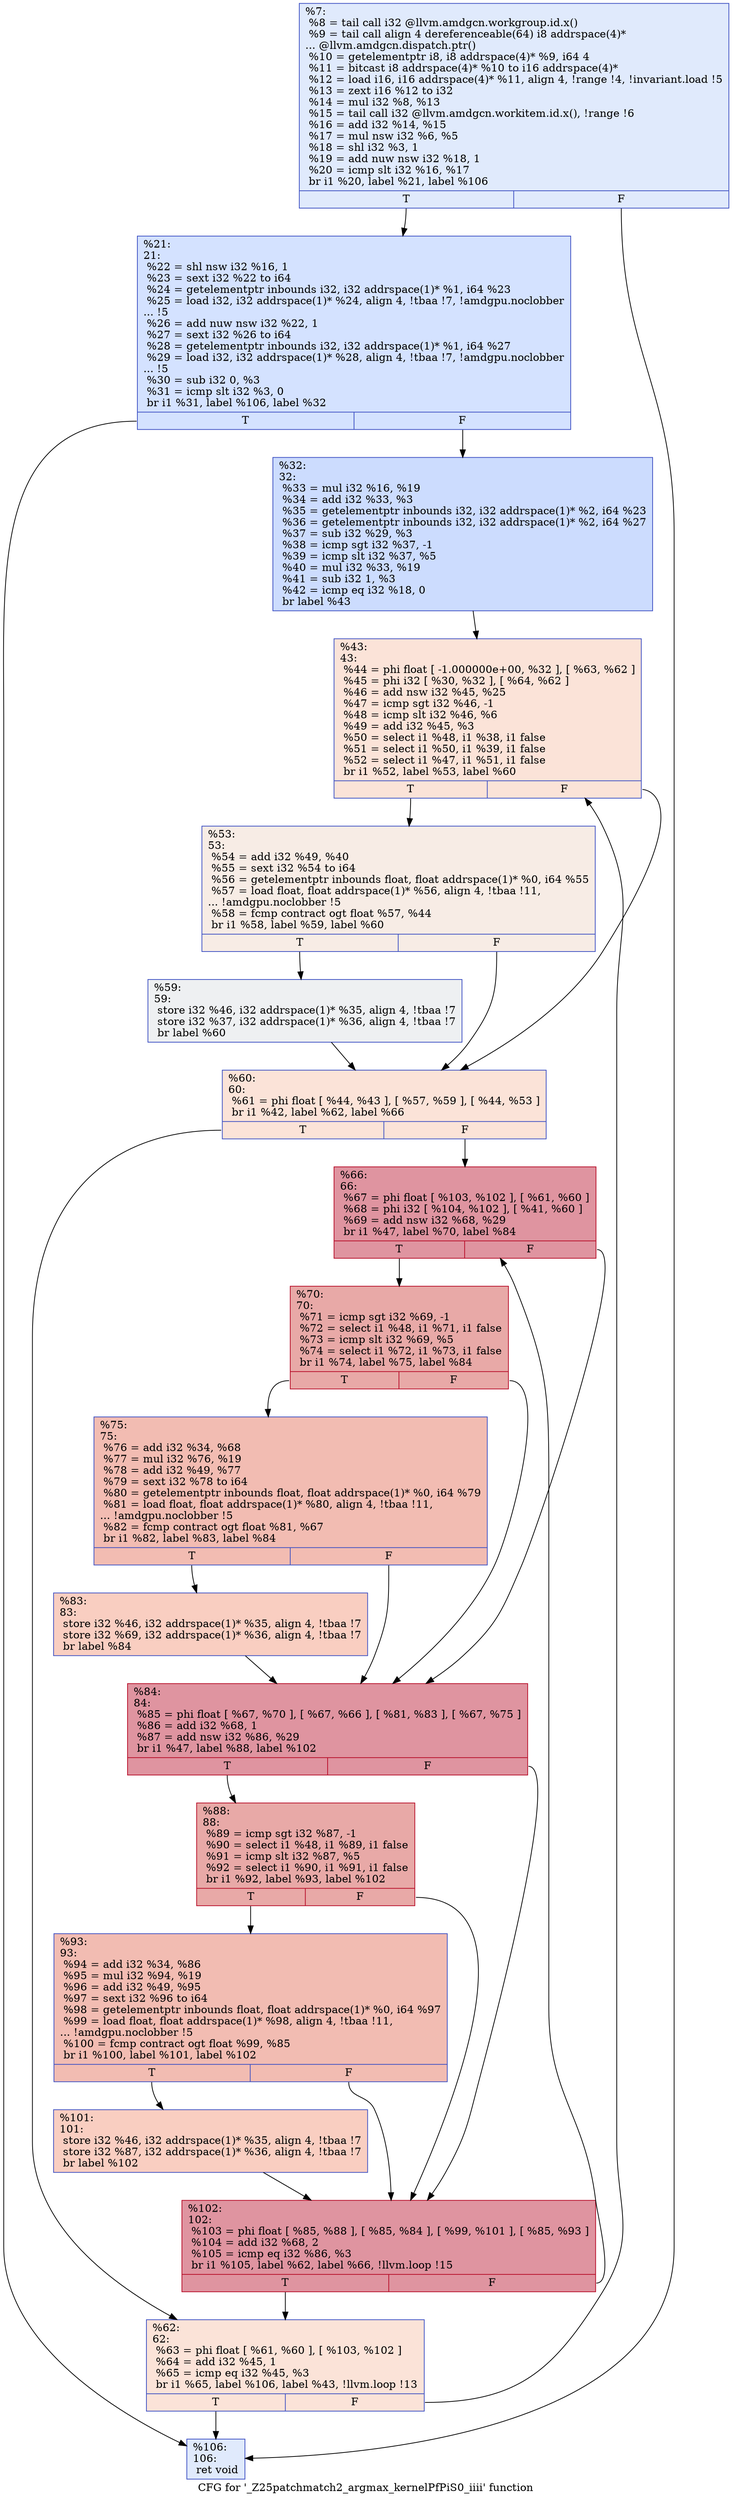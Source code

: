 digraph "CFG for '_Z25patchmatch2_argmax_kernelPfPiS0_iiii' function" {
	label="CFG for '_Z25patchmatch2_argmax_kernelPfPiS0_iiii' function";

	Node0x5936310 [shape=record,color="#3d50c3ff", style=filled, fillcolor="#b9d0f970",label="{%7:\l  %8 = tail call i32 @llvm.amdgcn.workgroup.id.x()\l  %9 = tail call align 4 dereferenceable(64) i8 addrspace(4)*\l... @llvm.amdgcn.dispatch.ptr()\l  %10 = getelementptr i8, i8 addrspace(4)* %9, i64 4\l  %11 = bitcast i8 addrspace(4)* %10 to i16 addrspace(4)*\l  %12 = load i16, i16 addrspace(4)* %11, align 4, !range !4, !invariant.load !5\l  %13 = zext i16 %12 to i32\l  %14 = mul i32 %8, %13\l  %15 = tail call i32 @llvm.amdgcn.workitem.id.x(), !range !6\l  %16 = add i32 %14, %15\l  %17 = mul nsw i32 %6, %5\l  %18 = shl i32 %3, 1\l  %19 = add nuw nsw i32 %18, 1\l  %20 = icmp slt i32 %16, %17\l  br i1 %20, label %21, label %106\l|{<s0>T|<s1>F}}"];
	Node0x5936310:s0 -> Node0x5938430;
	Node0x5936310:s1 -> Node0x59384c0;
	Node0x5938430 [shape=record,color="#3d50c3ff", style=filled, fillcolor="#9ebeff70",label="{%21:\l21:                                               \l  %22 = shl nsw i32 %16, 1\l  %23 = sext i32 %22 to i64\l  %24 = getelementptr inbounds i32, i32 addrspace(1)* %1, i64 %23\l  %25 = load i32, i32 addrspace(1)* %24, align 4, !tbaa !7, !amdgpu.noclobber\l... !5\l  %26 = add nuw nsw i32 %22, 1\l  %27 = sext i32 %26 to i64\l  %28 = getelementptr inbounds i32, i32 addrspace(1)* %1, i64 %27\l  %29 = load i32, i32 addrspace(1)* %28, align 4, !tbaa !7, !amdgpu.noclobber\l... !5\l  %30 = sub i32 0, %3\l  %31 = icmp slt i32 %3, 0\l  br i1 %31, label %106, label %32\l|{<s0>T|<s1>F}}"];
	Node0x5938430:s0 -> Node0x59384c0;
	Node0x5938430:s1 -> Node0x5939950;
	Node0x5939950 [shape=record,color="#3d50c3ff", style=filled, fillcolor="#8caffe70",label="{%32:\l32:                                               \l  %33 = mul i32 %16, %19\l  %34 = add i32 %33, %3\l  %35 = getelementptr inbounds i32, i32 addrspace(1)* %2, i64 %23\l  %36 = getelementptr inbounds i32, i32 addrspace(1)* %2, i64 %27\l  %37 = sub i32 %29, %3\l  %38 = icmp sgt i32 %37, -1\l  %39 = icmp slt i32 %37, %5\l  %40 = mul i32 %33, %19\l  %41 = sub i32 1, %3\l  %42 = icmp eq i32 %18, 0\l  br label %43\l}"];
	Node0x5939950 -> Node0x5938230;
	Node0x5938230 [shape=record,color="#3d50c3ff", style=filled, fillcolor="#f6bfa670",label="{%43:\l43:                                               \l  %44 = phi float [ -1.000000e+00, %32 ], [ %63, %62 ]\l  %45 = phi i32 [ %30, %32 ], [ %64, %62 ]\l  %46 = add nsw i32 %45, %25\l  %47 = icmp sgt i32 %46, -1\l  %48 = icmp slt i32 %46, %6\l  %49 = add i32 %45, %3\l  %50 = select i1 %48, i1 %38, i1 false\l  %51 = select i1 %50, i1 %39, i1 false\l  %52 = select i1 %47, i1 %51, i1 false\l  br i1 %52, label %53, label %60\l|{<s0>T|<s1>F}}"];
	Node0x5938230:s0 -> Node0x593b3a0;
	Node0x5938230:s1 -> Node0x593b430;
	Node0x593b3a0 [shape=record,color="#3d50c3ff", style=filled, fillcolor="#ecd3c570",label="{%53:\l53:                                               \l  %54 = add i32 %49, %40\l  %55 = sext i32 %54 to i64\l  %56 = getelementptr inbounds float, float addrspace(1)* %0, i64 %55\l  %57 = load float, float addrspace(1)* %56, align 4, !tbaa !11,\l... !amdgpu.noclobber !5\l  %58 = fcmp contract ogt float %57, %44\l  br i1 %58, label %59, label %60\l|{<s0>T|<s1>F}}"];
	Node0x593b3a0:s0 -> Node0x593b980;
	Node0x593b3a0:s1 -> Node0x593b430;
	Node0x593b980 [shape=record,color="#3d50c3ff", style=filled, fillcolor="#d9dce170",label="{%59:\l59:                                               \l  store i32 %46, i32 addrspace(1)* %35, align 4, !tbaa !7\l  store i32 %37, i32 addrspace(1)* %36, align 4, !tbaa !7\l  br label %60\l}"];
	Node0x593b980 -> Node0x593b430;
	Node0x593b430 [shape=record,color="#3d50c3ff", style=filled, fillcolor="#f6bfa670",label="{%60:\l60:                                               \l  %61 = phi float [ %44, %43 ], [ %57, %59 ], [ %44, %53 ]\l  br i1 %42, label %62, label %66\l|{<s0>T|<s1>F}}"];
	Node0x593b430:s0 -> Node0x593acc0;
	Node0x593b430:s1 -> Node0x593bd20;
	Node0x593acc0 [shape=record,color="#3d50c3ff", style=filled, fillcolor="#f6bfa670",label="{%62:\l62:                                               \l  %63 = phi float [ %61, %60 ], [ %103, %102 ]\l  %64 = add i32 %45, 1\l  %65 = icmp eq i32 %45, %3\l  br i1 %65, label %106, label %43, !llvm.loop !13\l|{<s0>T|<s1>F}}"];
	Node0x593acc0:s0 -> Node0x59384c0;
	Node0x593acc0:s1 -> Node0x5938230;
	Node0x593bd20 [shape=record,color="#b70d28ff", style=filled, fillcolor="#b70d2870",label="{%66:\l66:                                               \l  %67 = phi float [ %103, %102 ], [ %61, %60 ]\l  %68 = phi i32 [ %104, %102 ], [ %41, %60 ]\l  %69 = add nsw i32 %68, %29\l  br i1 %47, label %70, label %84\l|{<s0>T|<s1>F}}"];
	Node0x593bd20:s0 -> Node0x593c5e0;
	Node0x593bd20:s1 -> Node0x593c670;
	Node0x593c5e0 [shape=record,color="#b70d28ff", style=filled, fillcolor="#ca3b3770",label="{%70:\l70:                                               \l  %71 = icmp sgt i32 %69, -1\l  %72 = select i1 %48, i1 %71, i1 false\l  %73 = icmp slt i32 %69, %5\l  %74 = select i1 %72, i1 %73, i1 false\l  br i1 %74, label %75, label %84\l|{<s0>T|<s1>F}}"];
	Node0x593c5e0:s0 -> Node0x593ca30;
	Node0x593c5e0:s1 -> Node0x593c670;
	Node0x593ca30 [shape=record,color="#3d50c3ff", style=filled, fillcolor="#e1675170",label="{%75:\l75:                                               \l  %76 = add i32 %34, %68\l  %77 = mul i32 %76, %19\l  %78 = add i32 %49, %77\l  %79 = sext i32 %78 to i64\l  %80 = getelementptr inbounds float, float addrspace(1)* %0, i64 %79\l  %81 = load float, float addrspace(1)* %80, align 4, !tbaa !11,\l... !amdgpu.noclobber !5\l  %82 = fcmp contract ogt float %81, %67\l  br i1 %82, label %83, label %84\l|{<s0>T|<s1>F}}"];
	Node0x593ca30:s0 -> Node0x593d500;
	Node0x593ca30:s1 -> Node0x593c670;
	Node0x593d500 [shape=record,color="#3d50c3ff", style=filled, fillcolor="#f2907270",label="{%83:\l83:                                               \l  store i32 %46, i32 addrspace(1)* %35, align 4, !tbaa !7\l  store i32 %69, i32 addrspace(1)* %36, align 4, !tbaa !7\l  br label %84\l}"];
	Node0x593d500 -> Node0x593c670;
	Node0x593c670 [shape=record,color="#b70d28ff", style=filled, fillcolor="#b70d2870",label="{%84:\l84:                                               \l  %85 = phi float [ %67, %70 ], [ %67, %66 ], [ %81, %83 ], [ %67, %75 ]\l  %86 = add i32 %68, 1\l  %87 = add nsw i32 %86, %29\l  br i1 %47, label %88, label %102\l|{<s0>T|<s1>F}}"];
	Node0x593c670:s0 -> Node0x593d9f0;
	Node0x593c670:s1 -> Node0x593be20;
	Node0x593d9f0 [shape=record,color="#b70d28ff", style=filled, fillcolor="#ca3b3770",label="{%88:\l88:                                               \l  %89 = icmp sgt i32 %87, -1\l  %90 = select i1 %48, i1 %89, i1 false\l  %91 = icmp slt i32 %87, %5\l  %92 = select i1 %90, i1 %91, i1 false\l  br i1 %92, label %93, label %102\l|{<s0>T|<s1>F}}"];
	Node0x593d9f0:s0 -> Node0x593dd70;
	Node0x593d9f0:s1 -> Node0x593be20;
	Node0x593dd70 [shape=record,color="#3d50c3ff", style=filled, fillcolor="#e1675170",label="{%93:\l93:                                               \l  %94 = add i32 %34, %86\l  %95 = mul i32 %94, %19\l  %96 = add i32 %49, %95\l  %97 = sext i32 %96 to i64\l  %98 = getelementptr inbounds float, float addrspace(1)* %0, i64 %97\l  %99 = load float, float addrspace(1)* %98, align 4, !tbaa !11,\l... !amdgpu.noclobber !5\l  %100 = fcmp contract ogt float %99, %85\l  br i1 %100, label %101, label %102\l|{<s0>T|<s1>F}}"];
	Node0x593dd70:s0 -> Node0x593e230;
	Node0x593dd70:s1 -> Node0x593be20;
	Node0x593e230 [shape=record,color="#3d50c3ff", style=filled, fillcolor="#f2907270",label="{%101:\l101:                                              \l  store i32 %46, i32 addrspace(1)* %35, align 4, !tbaa !7\l  store i32 %87, i32 addrspace(1)* %36, align 4, !tbaa !7\l  br label %102\l}"];
	Node0x593e230 -> Node0x593be20;
	Node0x593be20 [shape=record,color="#b70d28ff", style=filled, fillcolor="#b70d2870",label="{%102:\l102:                                              \l  %103 = phi float [ %85, %88 ], [ %85, %84 ], [ %99, %101 ], [ %85, %93 ]\l  %104 = add i32 %68, 2\l  %105 = icmp eq i32 %86, %3\l  br i1 %105, label %62, label %66, !llvm.loop !15\l|{<s0>T|<s1>F}}"];
	Node0x593be20:s0 -> Node0x593acc0;
	Node0x593be20:s1 -> Node0x593bd20;
	Node0x59384c0 [shape=record,color="#3d50c3ff", style=filled, fillcolor="#b9d0f970",label="{%106:\l106:                                              \l  ret void\l}"];
}
